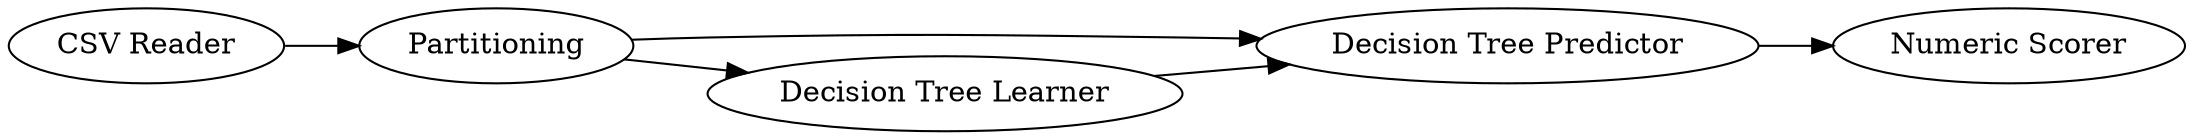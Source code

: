 digraph {
	4 -> 5
	3 -> 4
	1 -> 2
	2 -> 3
	2 -> 4
	5 [label="Numeric Scorer"]
	1 [label="CSV Reader"]
	4 [label="Decision Tree Predictor"]
	3 [label="Decision Tree Learner"]
	2 [label=Partitioning]
	rankdir=LR
}
